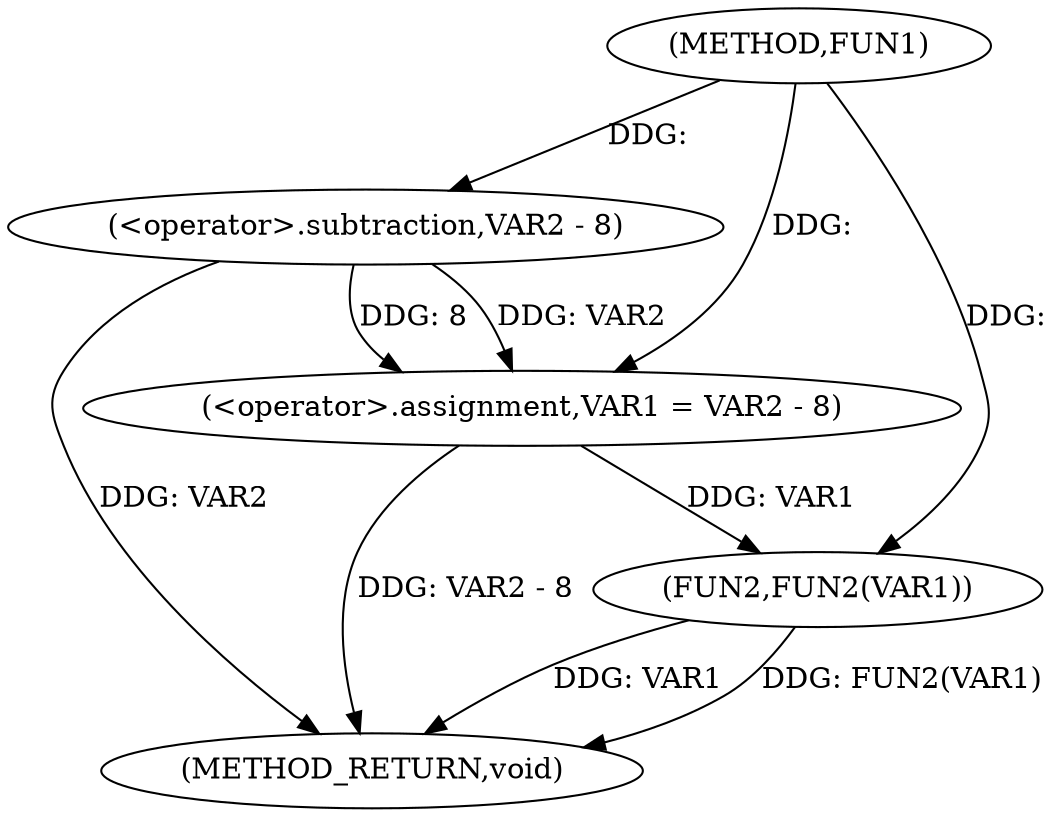 digraph FUN1 {  
"1000100" [label = "(METHOD,FUN1)" ]
"1000111" [label = "(METHOD_RETURN,void)" ]
"1000104" [label = "(<operator>.assignment,VAR1 = VAR2 - 8)" ]
"1000106" [label = "(<operator>.subtraction,VAR2 - 8)" ]
"1000109" [label = "(FUN2,FUN2(VAR1))" ]
  "1000106" -> "1000111"  [ label = "DDG: VAR2"] 
  "1000109" -> "1000111"  [ label = "DDG: VAR1"] 
  "1000104" -> "1000111"  [ label = "DDG: VAR2 - 8"] 
  "1000109" -> "1000111"  [ label = "DDG: FUN2(VAR1)"] 
  "1000106" -> "1000104"  [ label = "DDG: VAR2"] 
  "1000106" -> "1000104"  [ label = "DDG: 8"] 
  "1000100" -> "1000104"  [ label = "DDG: "] 
  "1000100" -> "1000106"  [ label = "DDG: "] 
  "1000104" -> "1000109"  [ label = "DDG: VAR1"] 
  "1000100" -> "1000109"  [ label = "DDG: "] 
}
